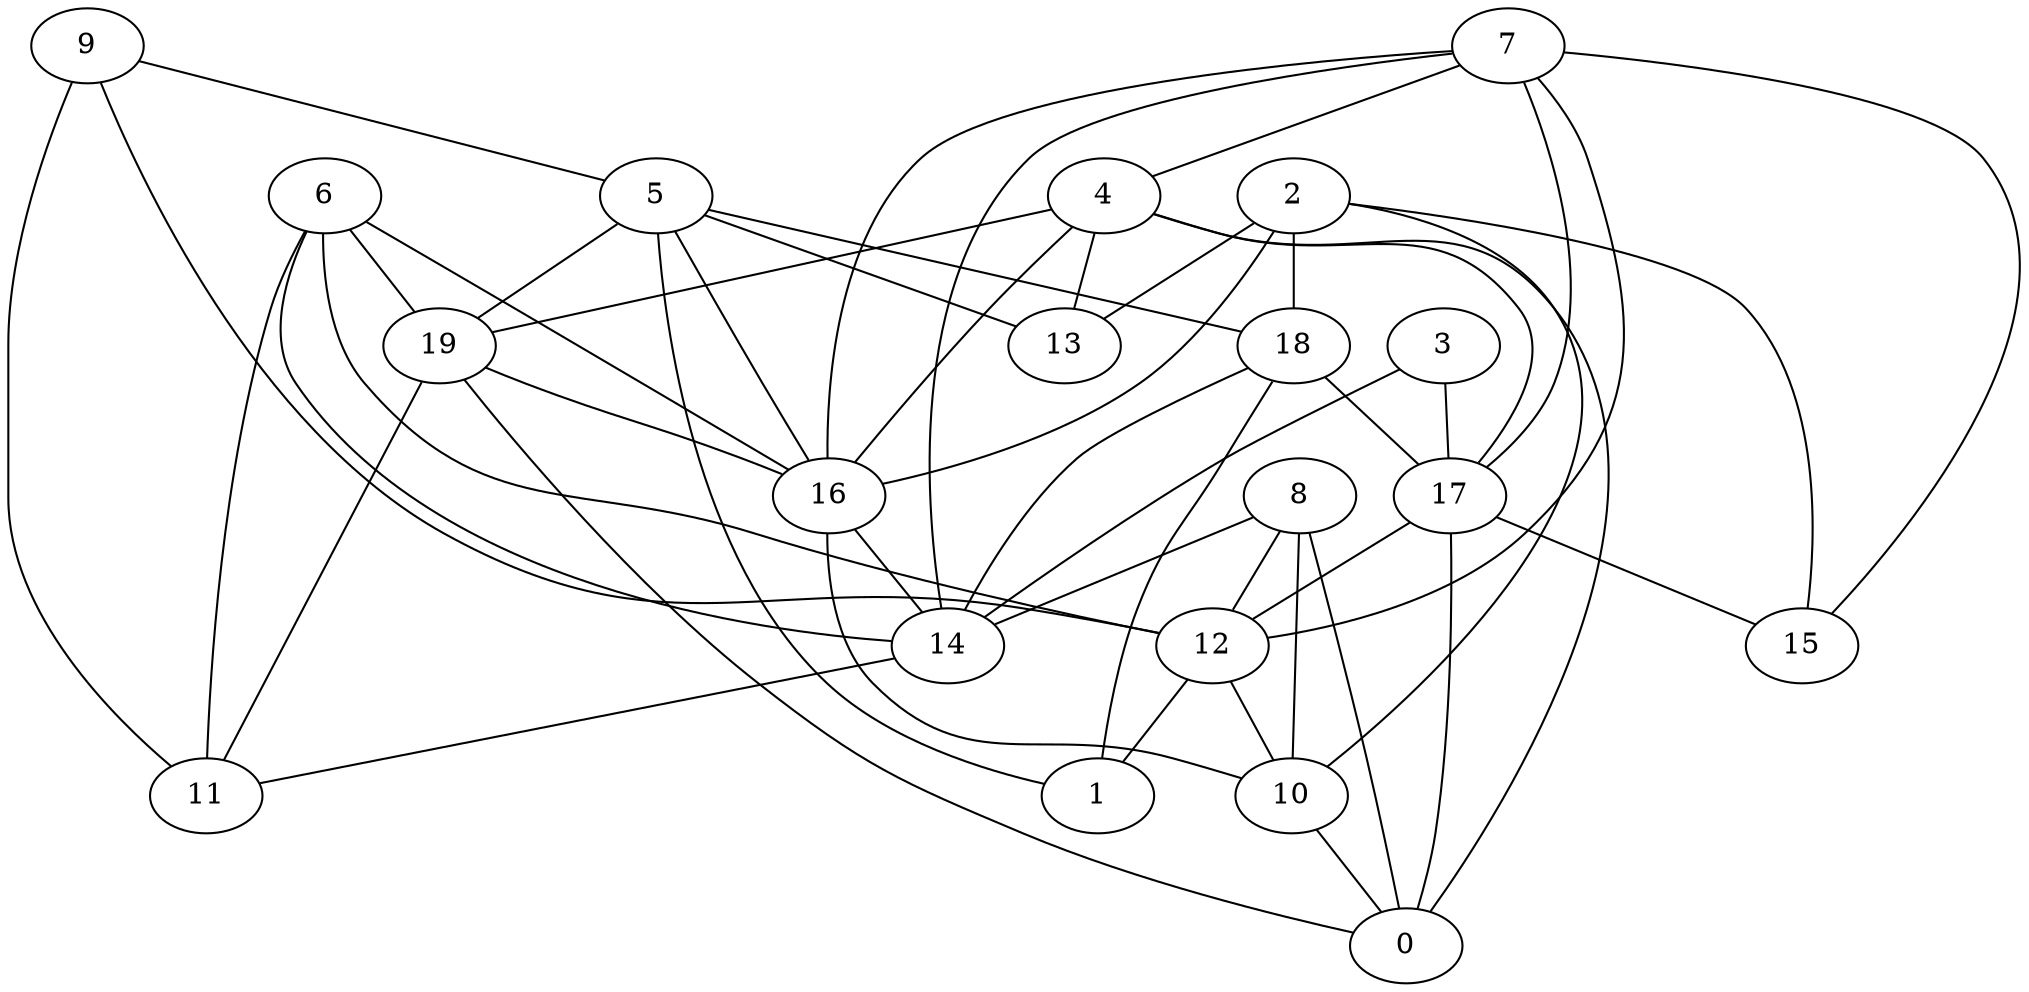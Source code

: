 digraph GG_graph {

subgraph G_graph {
edge [color = black]
"2" -> "13" [dir = none]
"8" -> "10" [dir = none]
"8" -> "12" [dir = none]
"6" -> "12" [dir = none]
"6" -> "19" [dir = none]
"19" -> "11" [dir = none]
"19" -> "0" [dir = none]
"19" -> "16" [dir = none]
"3" -> "17" [dir = none]
"16" -> "14" [dir = none]
"5" -> "1" [dir = none]
"5" -> "19" [dir = none]
"4" -> "13" [dir = none]
"4" -> "19" [dir = none]
"9" -> "12" [dir = none]
"17" -> "12" [dir = none]
"7" -> "15" [dir = none]
"7" -> "4" [dir = none]
"18" -> "14" [dir = none]
"2" -> "18" [dir = none]
"7" -> "16" [dir = none]
"6" -> "11" [dir = none]
"5" -> "13" [dir = none]
"4" -> "0" [dir = none]
"8" -> "0" [dir = none]
"2" -> "16" [dir = none]
"9" -> "11" [dir = none]
"2" -> "15" [dir = none]
"17" -> "15" [dir = none]
"6" -> "14" [dir = none]
"8" -> "14" [dir = none]
"16" -> "10" [dir = none]
"18" -> "1" [dir = none]
"17" -> "0" [dir = none]
"6" -> "16" [dir = none]
"5" -> "16" [dir = none]
"7" -> "12" [dir = none]
"7" -> "14" [dir = none]
"9" -> "5" [dir = none]
"3" -> "14" [dir = none]
"12" -> "10" [dir = none]
"4" -> "16" [dir = none]
"5" -> "18" [dir = none]
"7" -> "17" [dir = none]
"18" -> "17" [dir = none]
"2" -> "10" [dir = none]
"14" -> "11" [dir = none]
"4" -> "17" [dir = none]
"10" -> "0" [dir = none]
"12" -> "1" [dir = none]
}

}
